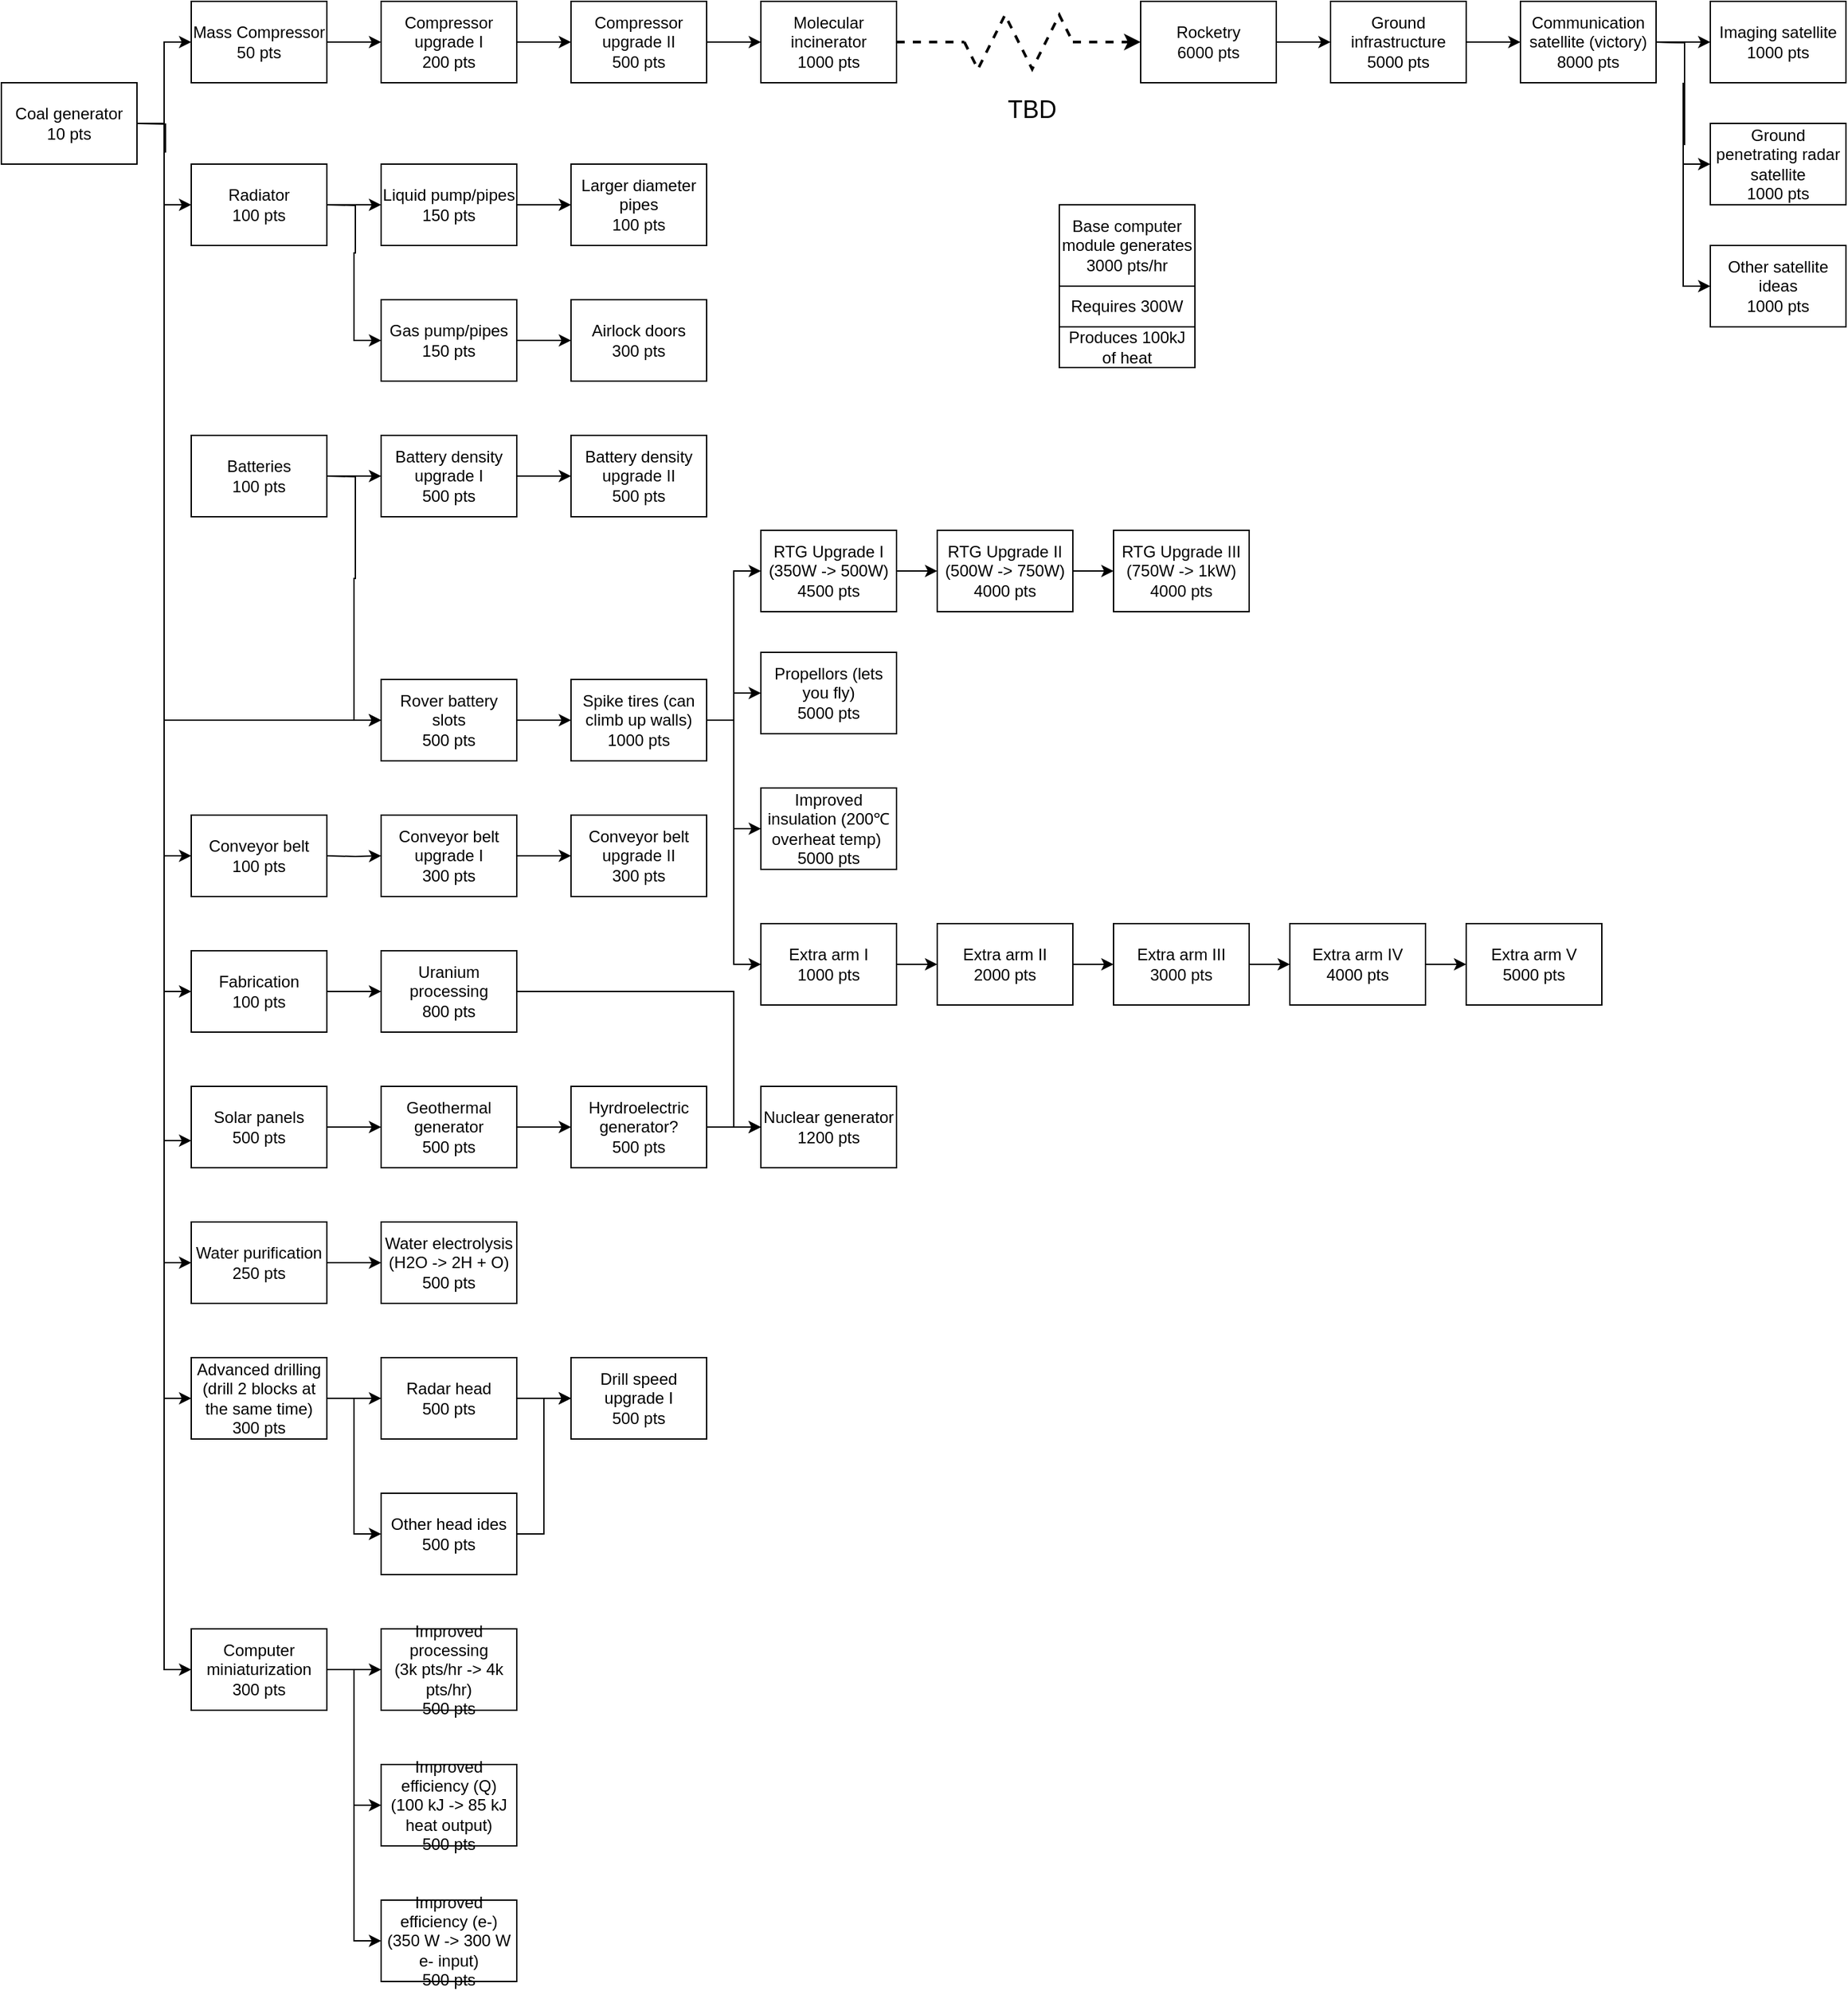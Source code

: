 <mxfile version="14.1.5" type="device"><diagram id="hGoadmZhboa9auA1elkA" name="Page-1"><mxGraphModel dx="1092" dy="632" grid="1" gridSize="10" guides="1" tooltips="1" connect="1" arrows="1" fold="1" page="1" pageScale="1" pageWidth="850" pageHeight="1100" math="0" shadow="0"><root><mxCell id="0"/><mxCell id="1" parent="0"/><mxCell id="i6gWOFnZ_glCwmg1d1QH-20" value="" style="edgeStyle=orthogonalEdgeStyle;rounded=0;orthogonalLoop=1;jettySize=auto;html=1;entryX=0;entryY=0.5;entryDx=0;entryDy=0;" parent="1" source="i6gWOFnZ_glCwmg1d1QH-19" target="i6gWOFnZ_glCwmg1d1QH-24" edge="1"><mxGeometry relative="1" as="geometry"><mxPoint x="260" y="530" as="targetPoint"/></mxGeometry></mxCell><mxCell id="i6gWOFnZ_glCwmg1d1QH-19" value="Coal generator&lt;br&gt;10 pts" style="rounded=0;whiteSpace=wrap;html=1;" parent="1" vertex="1"><mxGeometry x="120" y="500" width="100" height="60" as="geometry"/></mxCell><mxCell id="i6gWOFnZ_glCwmg1d1QH-21" value="" style="edgeStyle=orthogonalEdgeStyle;rounded=0;orthogonalLoop=1;jettySize=auto;html=1;" parent="1" source="i6gWOFnZ_glCwmg1d1QH-22" edge="1"><mxGeometry relative="1" as="geometry"><mxPoint x="400" y="590" as="targetPoint"/></mxGeometry></mxCell><mxCell id="i6gWOFnZ_glCwmg1d1QH-22" value="Radiator&lt;br&gt;100 pts" style="rounded=0;whiteSpace=wrap;html=1;" parent="1" vertex="1"><mxGeometry x="260" y="560" width="100" height="60" as="geometry"/></mxCell><mxCell id="i6gWOFnZ_glCwmg1d1QH-23" value="" style="edgeStyle=orthogonalEdgeStyle;rounded=0;orthogonalLoop=1;jettySize=auto;html=1;" parent="1" source="i6gWOFnZ_glCwmg1d1QH-24" edge="1"><mxGeometry relative="1" as="geometry"><mxPoint x="400" y="470" as="targetPoint"/></mxGeometry></mxCell><mxCell id="i6gWOFnZ_glCwmg1d1QH-24" value="Mass Compressor&lt;br&gt;50 pts" style="rounded=0;whiteSpace=wrap;html=1;" parent="1" vertex="1"><mxGeometry x="260" y="440" width="100" height="60" as="geometry"/></mxCell><mxCell id="i6gWOFnZ_glCwmg1d1QH-25" value="" style="edgeStyle=orthogonalEdgeStyle;rounded=0;orthogonalLoop=1;jettySize=auto;html=1;" parent="1" source="i6gWOFnZ_glCwmg1d1QH-26" edge="1"><mxGeometry relative="1" as="geometry"><mxPoint x="540" y="590" as="targetPoint"/></mxGeometry></mxCell><mxCell id="i6gWOFnZ_glCwmg1d1QH-26" value="Liquid pump/pipes&lt;br&gt;150 pts" style="rounded=0;whiteSpace=wrap;html=1;" parent="1" vertex="1"><mxGeometry x="400" y="560" width="100" height="60" as="geometry"/></mxCell><mxCell id="i6gWOFnZ_glCwmg1d1QH-28" value="" style="edgeStyle=orthogonalEdgeStyle;rounded=0;orthogonalLoop=1;jettySize=auto;html=1;entryX=0;entryY=0.5;entryDx=0;entryDy=0;" parent="1" target="i6gWOFnZ_glCwmg1d1QH-22" edge="1"><mxGeometry relative="1" as="geometry"><mxPoint x="260" y="470" as="targetPoint"/><mxPoint x="220" y="530" as="sourcePoint"/></mxGeometry></mxCell><mxCell id="i6gWOFnZ_glCwmg1d1QH-32" value="" style="edgeStyle=orthogonalEdgeStyle;rounded=0;orthogonalLoop=1;jettySize=auto;html=1;" parent="1" source="i6gWOFnZ_glCwmg1d1QH-29" target="i6gWOFnZ_glCwmg1d1QH-30" edge="1"><mxGeometry relative="1" as="geometry"/></mxCell><mxCell id="i6gWOFnZ_glCwmg1d1QH-29" value="Compressor upgrade I&lt;br&gt;200 pts" style="rounded=0;whiteSpace=wrap;html=1;" parent="1" vertex="1"><mxGeometry x="400" y="440" width="100" height="60" as="geometry"/></mxCell><mxCell id="i6gWOFnZ_glCwmg1d1QH-33" value="" style="edgeStyle=orthogonalEdgeStyle;rounded=0;orthogonalLoop=1;jettySize=auto;html=1;" parent="1" source="i6gWOFnZ_glCwmg1d1QH-30" target="i6gWOFnZ_glCwmg1d1QH-31" edge="1"><mxGeometry relative="1" as="geometry"/></mxCell><mxCell id="i6gWOFnZ_glCwmg1d1QH-30" value="Compressor upgrade II&lt;br&gt;500 pts" style="rounded=0;whiteSpace=wrap;html=1;" parent="1" vertex="1"><mxGeometry x="540" y="440" width="100" height="60" as="geometry"/></mxCell><mxCell id="i6gWOFnZ_glCwmg1d1QH-31" value="Molecular incinerator&lt;br&gt;1000 pts" style="rounded=0;whiteSpace=wrap;html=1;" parent="1" vertex="1"><mxGeometry x="680" y="440" width="100" height="60" as="geometry"/></mxCell><mxCell id="i6gWOFnZ_glCwmg1d1QH-37" value="" style="edgeStyle=orthogonalEdgeStyle;rounded=0;orthogonalLoop=1;jettySize=auto;html=1;" parent="1" source="i6gWOFnZ_glCwmg1d1QH-34" target="i6gWOFnZ_glCwmg1d1QH-36" edge="1"><mxGeometry relative="1" as="geometry"/></mxCell><mxCell id="i6gWOFnZ_glCwmg1d1QH-34" value="Gas pump/pipes&lt;br&gt;150 pts" style="rounded=0;whiteSpace=wrap;html=1;" parent="1" vertex="1"><mxGeometry x="400" y="660" width="100" height="60" as="geometry"/></mxCell><mxCell id="i6gWOFnZ_glCwmg1d1QH-35" value="" style="edgeStyle=orthogonalEdgeStyle;rounded=0;orthogonalLoop=1;jettySize=auto;html=1;entryX=0;entryY=0.5;entryDx=0;entryDy=0;" parent="1" target="i6gWOFnZ_glCwmg1d1QH-34" edge="1"><mxGeometry relative="1" as="geometry"><mxPoint x="400" y="650" as="targetPoint"/><mxPoint x="360" y="590" as="sourcePoint"/></mxGeometry></mxCell><mxCell id="i6gWOFnZ_glCwmg1d1QH-36" value="Airlock doors&lt;br&gt;300 pts" style="rounded=0;whiteSpace=wrap;html=1;" parent="1" vertex="1"><mxGeometry x="540" y="660" width="100" height="60" as="geometry"/></mxCell><mxCell id="i6gWOFnZ_glCwmg1d1QH-43" value="" style="edgeStyle=orthogonalEdgeStyle;rounded=0;orthogonalLoop=1;jettySize=auto;html=1;" parent="1" source="i6gWOFnZ_glCwmg1d1QH-40" edge="1"><mxGeometry relative="1" as="geometry"><mxPoint x="540" y="970" as="targetPoint"/></mxGeometry></mxCell><mxCell id="i6gWOFnZ_glCwmg1d1QH-40" value="Rover battery slots&lt;br&gt;500 pts" style="rounded=0;whiteSpace=wrap;html=1;" parent="1" vertex="1"><mxGeometry x="400" y="940" width="100" height="60" as="geometry"/></mxCell><mxCell id="i6gWOFnZ_glCwmg1d1QH-41" value="" style="edgeStyle=orthogonalEdgeStyle;rounded=0;orthogonalLoop=1;jettySize=auto;html=1;entryX=0;entryY=0.5;entryDx=0;entryDy=0;exitX=1;exitY=0.5;exitDx=0;exitDy=0;" parent="1" source="i6gWOFnZ_glCwmg1d1QH-19" target="i6gWOFnZ_glCwmg1d1QH-40" edge="1"><mxGeometry relative="1" as="geometry"><mxPoint x="270" y="600" as="targetPoint"/><mxPoint x="230" y="540" as="sourcePoint"/><Array as="points"><mxPoint x="240" y="530"/><mxPoint x="240" y="970"/></Array></mxGeometry></mxCell><mxCell id="i6gWOFnZ_glCwmg1d1QH-46" value="" style="edgeStyle=orthogonalEdgeStyle;rounded=0;orthogonalLoop=1;jettySize=auto;html=1;" parent="1" source="i6gWOFnZ_glCwmg1d1QH-44" target="i6gWOFnZ_glCwmg1d1QH-45" edge="1"><mxGeometry relative="1" as="geometry"/></mxCell><mxCell id="A5MvtNlFIQoHuKeDQbA8-50" style="edgeStyle=orthogonalEdgeStyle;rounded=0;jumpSize=8;orthogonalLoop=1;jettySize=auto;html=1;exitX=1;exitY=0.5;exitDx=0;exitDy=0;endSize=6;strokeWidth=1;entryX=0;entryY=0.5;entryDx=0;entryDy=0;" edge="1" parent="1" source="i6gWOFnZ_glCwmg1d1QH-44" target="A5MvtNlFIQoHuKeDQbA8-45"><mxGeometry relative="1" as="geometry"><mxPoint x="660" y="880" as="targetPoint"/></mxGeometry></mxCell><mxCell id="A5MvtNlFIQoHuKeDQbA8-61" style="edgeStyle=orthogonalEdgeStyle;rounded=0;jumpSize=8;orthogonalLoop=1;jettySize=auto;html=1;exitX=1;exitY=0.5;exitDx=0;exitDy=0;entryX=0;entryY=0.5;entryDx=0;entryDy=0;endSize=6;strokeWidth=1;" edge="1" parent="1" source="i6gWOFnZ_glCwmg1d1QH-44" target="A5MvtNlFIQoHuKeDQbA8-60"><mxGeometry relative="1" as="geometry"/></mxCell><mxCell id="A5MvtNlFIQoHuKeDQbA8-84" style="edgeStyle=orthogonalEdgeStyle;rounded=0;jumpSize=8;orthogonalLoop=1;jettySize=auto;html=1;exitX=1;exitY=0.5;exitDx=0;exitDy=0;entryX=0;entryY=0.5;entryDx=0;entryDy=0;endSize=6;strokeWidth=1;" edge="1" parent="1" source="i6gWOFnZ_glCwmg1d1QH-44" target="A5MvtNlFIQoHuKeDQbA8-83"><mxGeometry relative="1" as="geometry"/></mxCell><mxCell id="i6gWOFnZ_glCwmg1d1QH-44" value="Spike tires (can climb up walls)&lt;br&gt;1000 pts" style="rounded=0;whiteSpace=wrap;html=1;" parent="1" vertex="1"><mxGeometry x="540" y="940" width="100" height="60" as="geometry"/></mxCell><mxCell id="i6gWOFnZ_glCwmg1d1QH-45" value="Propellors (lets you fly)&lt;br&gt;5000 pts" style="whiteSpace=wrap;html=1;rounded=0;" parent="1" vertex="1"><mxGeometry x="680" y="920" width="100" height="60" as="geometry"/></mxCell><mxCell id="i6gWOFnZ_glCwmg1d1QH-54" value="" style="edgeStyle=orthogonalEdgeStyle;rounded=0;orthogonalLoop=1;jettySize=auto;html=1;" parent="1" source="i6gWOFnZ_glCwmg1d1QH-47" edge="1"><mxGeometry relative="1" as="geometry"><mxPoint x="400" y="790" as="targetPoint"/></mxGeometry></mxCell><mxCell id="i6gWOFnZ_glCwmg1d1QH-47" value="Batteries&lt;br&gt;100 pts" style="rounded=0;whiteSpace=wrap;html=1;" parent="1" vertex="1"><mxGeometry x="260" y="760" width="100" height="60" as="geometry"/></mxCell><mxCell id="i6gWOFnZ_glCwmg1d1QH-48" value="" style="edgeStyle=orthogonalEdgeStyle;rounded=0;orthogonalLoop=1;jettySize=auto;html=1;entryX=0;entryY=0.5;entryDx=0;entryDy=0;" parent="1" target="i6gWOFnZ_glCwmg1d1QH-40" edge="1"><mxGeometry relative="1" as="geometry"><mxPoint x="400" y="890" as="targetPoint"/><mxPoint x="360" y="790" as="sourcePoint"/></mxGeometry></mxCell><mxCell id="i6gWOFnZ_glCwmg1d1QH-53" value="" style="edgeStyle=orthogonalEdgeStyle;rounded=0;orthogonalLoop=1;jettySize=auto;html=1;" parent="1" source="i6gWOFnZ_glCwmg1d1QH-50" target="i6gWOFnZ_glCwmg1d1QH-51" edge="1"><mxGeometry relative="1" as="geometry"/></mxCell><mxCell id="i6gWOFnZ_glCwmg1d1QH-50" value="Battery density upgrade I&lt;br&gt;500 pts" style="rounded=0;whiteSpace=wrap;html=1;" parent="1" vertex="1"><mxGeometry x="400" y="760" width="100" height="60" as="geometry"/></mxCell><mxCell id="i6gWOFnZ_glCwmg1d1QH-51" value="Battery density upgrade II&lt;br&gt;500 pts" style="rounded=0;whiteSpace=wrap;html=1;" parent="1" vertex="1"><mxGeometry x="540" y="760" width="100" height="60" as="geometry"/></mxCell><mxCell id="A5MvtNlFIQoHuKeDQbA8-6" value="" style="endArrow=none;dashed=1;html=1;jumpSize=8;endSize=6;strokeWidth=2;exitX=1;exitY=0.5;exitDx=0;exitDy=0;" edge="1" parent="1" source="i6gWOFnZ_glCwmg1d1QH-31"><mxGeometry width="50" height="50" relative="1" as="geometry"><mxPoint x="800" y="470" as="sourcePoint"/><mxPoint x="830" y="470" as="targetPoint"/></mxGeometry></mxCell><mxCell id="A5MvtNlFIQoHuKeDQbA8-7" value="" style="endArrow=none;dashed=1;html=1;rounded=0;jumpSize=8;endSize=6;strokeWidth=2;" edge="1" parent="1"><mxGeometry width="50" height="50" relative="1" as="geometry"><mxPoint x="830" y="470" as="sourcePoint"/><mxPoint x="910" y="470" as="targetPoint"/><Array as="points"><mxPoint x="840" y="490"/><mxPoint x="860" y="450"/><mxPoint x="880" y="490"/><mxPoint x="900" y="450"/></Array></mxGeometry></mxCell><mxCell id="A5MvtNlFIQoHuKeDQbA8-9" value="" style="endArrow=classic;dashed=1;html=1;jumpSize=8;strokeWidth=2;entryX=0;entryY=0.5;entryDx=0;entryDy=0;startArrow=none;startFill=0;endFill=1;" edge="1" parent="1" target="A5MvtNlFIQoHuKeDQbA8-12"><mxGeometry width="50" height="50" relative="1" as="geometry"><mxPoint x="910" y="470" as="sourcePoint"/><mxPoint x="950" y="470" as="targetPoint"/></mxGeometry></mxCell><mxCell id="A5MvtNlFIQoHuKeDQbA8-10" value="&lt;font style=&quot;font-size: 18px&quot;&gt;TBD&lt;/font&gt;" style="text;html=1;strokeColor=none;fillColor=none;align=center;verticalAlign=middle;whiteSpace=wrap;rounded=0;strokeWidth=4;" vertex="1" parent="1"><mxGeometry x="860" y="510" width="40" height="20" as="geometry"/></mxCell><mxCell id="A5MvtNlFIQoHuKeDQbA8-11" value="" style="edgeStyle=orthogonalEdgeStyle;rounded=0;orthogonalLoop=1;jettySize=auto;html=1;exitX=1;exitY=0.5;exitDx=0;exitDy=0;" edge="1" parent="1" source="A5MvtNlFIQoHuKeDQbA8-12"><mxGeometry relative="1" as="geometry"><mxPoint x="920" y="470" as="sourcePoint"/><mxPoint x="1100" y="470" as="targetPoint"/></mxGeometry></mxCell><mxCell id="A5MvtNlFIQoHuKeDQbA8-12" value="Rocketry&lt;br&gt;6000 pts" style="rounded=0;whiteSpace=wrap;html=1;" vertex="1" parent="1"><mxGeometry x="960" y="440" width="100" height="60" as="geometry"/></mxCell><mxCell id="A5MvtNlFIQoHuKeDQbA8-15" value="" style="edgeStyle=orthogonalEdgeStyle;rounded=0;jumpSize=8;orthogonalLoop=1;jettySize=auto;html=1;endSize=6;strokeWidth=1;" edge="1" parent="1" source="A5MvtNlFIQoHuKeDQbA8-13" target="A5MvtNlFIQoHuKeDQbA8-14"><mxGeometry relative="1" as="geometry"/></mxCell><mxCell id="A5MvtNlFIQoHuKeDQbA8-13" value="Communication satellite (victory)&lt;br&gt;8000 pts" style="rounded=0;whiteSpace=wrap;html=1;" vertex="1" parent="1"><mxGeometry x="1240" y="440" width="100" height="60" as="geometry"/></mxCell><mxCell id="A5MvtNlFIQoHuKeDQbA8-14" value="Imaging satellite&lt;br&gt;1000 pts" style="rounded=0;whiteSpace=wrap;html=1;" vertex="1" parent="1"><mxGeometry x="1380" y="440" width="100" height="60" as="geometry"/></mxCell><mxCell id="A5MvtNlFIQoHuKeDQbA8-16" value="Ground penetrating radar satellite&lt;br&gt;1000 pts" style="rounded=0;whiteSpace=wrap;html=1;" vertex="1" parent="1"><mxGeometry x="1380" y="530" width="100" height="60" as="geometry"/></mxCell><mxCell id="A5MvtNlFIQoHuKeDQbA8-17" value="" style="edgeStyle=orthogonalEdgeStyle;rounded=0;jumpSize=8;orthogonalLoop=1;jettySize=auto;html=1;endSize=6;strokeWidth=1;entryX=0;entryY=0.5;entryDx=0;entryDy=0;" edge="1" parent="1" target="A5MvtNlFIQoHuKeDQbA8-16"><mxGeometry relative="1" as="geometry"><mxPoint x="1340" y="470" as="sourcePoint"/><mxPoint x="1390" y="480" as="targetPoint"/></mxGeometry></mxCell><mxCell id="A5MvtNlFIQoHuKeDQbA8-18" value="Other satellite ideas&lt;br&gt;1000 pts" style="rounded=0;whiteSpace=wrap;html=1;" vertex="1" parent="1"><mxGeometry x="1380" y="620" width="100" height="60" as="geometry"/></mxCell><mxCell id="A5MvtNlFIQoHuKeDQbA8-19" value="" style="edgeStyle=orthogonalEdgeStyle;rounded=0;jumpSize=8;orthogonalLoop=1;jettySize=auto;html=1;endSize=6;strokeWidth=1;entryX=0;entryY=0.5;entryDx=0;entryDy=0;" edge="1" parent="1" target="A5MvtNlFIQoHuKeDQbA8-18"><mxGeometry relative="1" as="geometry"><mxPoint x="1340" y="470" as="sourcePoint"/><mxPoint x="1380" y="560" as="targetPoint"/></mxGeometry></mxCell><mxCell id="A5MvtNlFIQoHuKeDQbA8-20" value="Conveyor belt&lt;br&gt;100 pts" style="rounded=0;whiteSpace=wrap;html=1;" vertex="1" parent="1"><mxGeometry x="260" y="1040" width="100" height="60" as="geometry"/></mxCell><mxCell id="A5MvtNlFIQoHuKeDQbA8-22" value="" style="edgeStyle=orthogonalEdgeStyle;rounded=0;orthogonalLoop=1;jettySize=auto;html=1;entryX=0;entryY=0.5;entryDx=0;entryDy=0;exitX=1;exitY=0.5;exitDx=0;exitDy=0;" edge="1" parent="1" target="A5MvtNlFIQoHuKeDQbA8-20"><mxGeometry relative="1" as="geometry"><mxPoint x="400" y="970" as="targetPoint"/><mxPoint x="220" y="530" as="sourcePoint"/><Array as="points"><mxPoint x="240" y="530"/><mxPoint x="240" y="1070"/></Array></mxGeometry></mxCell><mxCell id="A5MvtNlFIQoHuKeDQbA8-27" style="edgeStyle=orthogonalEdgeStyle;rounded=0;jumpSize=8;orthogonalLoop=1;jettySize=auto;html=1;exitX=1;exitY=0.5;exitDx=0;exitDy=0;entryX=0;entryY=0.5;entryDx=0;entryDy=0;endSize=6;strokeWidth=1;" edge="1" parent="1" target="A5MvtNlFIQoHuKeDQbA8-25"><mxGeometry relative="1" as="geometry"><mxPoint x="360" y="1070" as="sourcePoint"/></mxGeometry></mxCell><mxCell id="A5MvtNlFIQoHuKeDQbA8-35" value="" style="edgeStyle=orthogonalEdgeStyle;rounded=0;jumpSize=8;orthogonalLoop=1;jettySize=auto;html=1;endSize=6;strokeWidth=1;" edge="1" parent="1" source="A5MvtNlFIQoHuKeDQbA8-23" target="A5MvtNlFIQoHuKeDQbA8-34"><mxGeometry relative="1" as="geometry"/></mxCell><mxCell id="A5MvtNlFIQoHuKeDQbA8-23" value="Fabrication&lt;br&gt;100 pts" style="rounded=0;whiteSpace=wrap;html=1;" vertex="1" parent="1"><mxGeometry x="260" y="1140" width="100" height="60" as="geometry"/></mxCell><mxCell id="A5MvtNlFIQoHuKeDQbA8-24" value="" style="edgeStyle=orthogonalEdgeStyle;rounded=0;orthogonalLoop=1;jettySize=auto;html=1;entryX=0;entryY=0.5;entryDx=0;entryDy=0;exitX=1;exitY=0.5;exitDx=0;exitDy=0;" edge="1" parent="1" target="A5MvtNlFIQoHuKeDQbA8-23"><mxGeometry relative="1" as="geometry"><mxPoint x="260" y="1070" as="targetPoint"/><mxPoint x="220" y="530" as="sourcePoint"/><Array as="points"><mxPoint x="240" y="530"/><mxPoint x="240" y="1170"/></Array></mxGeometry></mxCell><mxCell id="A5MvtNlFIQoHuKeDQbA8-28" style="edgeStyle=orthogonalEdgeStyle;rounded=0;jumpSize=8;orthogonalLoop=1;jettySize=auto;html=1;exitX=1;exitY=0.5;exitDx=0;exitDy=0;entryX=0;entryY=0.5;entryDx=0;entryDy=0;endSize=6;strokeWidth=1;" edge="1" parent="1" source="A5MvtNlFIQoHuKeDQbA8-25" target="A5MvtNlFIQoHuKeDQbA8-26"><mxGeometry relative="1" as="geometry"/></mxCell><mxCell id="A5MvtNlFIQoHuKeDQbA8-25" value="Conveyor belt upgrade I&lt;br&gt;300 pts" style="rounded=0;whiteSpace=wrap;html=1;" vertex="1" parent="1"><mxGeometry x="400" y="1040" width="100" height="60" as="geometry"/></mxCell><mxCell id="A5MvtNlFIQoHuKeDQbA8-26" value="Conveyor belt upgrade II&lt;br&gt;300 pts" style="rounded=0;whiteSpace=wrap;html=1;" vertex="1" parent="1"><mxGeometry x="540" y="1040" width="100" height="60" as="geometry"/></mxCell><mxCell id="A5MvtNlFIQoHuKeDQbA8-36" value="" style="edgeStyle=orthogonalEdgeStyle;rounded=0;jumpSize=8;orthogonalLoop=1;jettySize=auto;html=1;endSize=6;strokeWidth=1;" edge="1" parent="1" source="A5MvtNlFIQoHuKeDQbA8-29" target="A5MvtNlFIQoHuKeDQbA8-30"><mxGeometry relative="1" as="geometry"/></mxCell><mxCell id="A5MvtNlFIQoHuKeDQbA8-29" value="Solar panels&lt;br&gt;500 pts" style="rounded=0;whiteSpace=wrap;html=1;" vertex="1" parent="1"><mxGeometry x="260" y="1240" width="100" height="60" as="geometry"/></mxCell><mxCell id="A5MvtNlFIQoHuKeDQbA8-37" value="" style="edgeStyle=orthogonalEdgeStyle;rounded=0;jumpSize=8;orthogonalLoop=1;jettySize=auto;html=1;endSize=6;strokeWidth=1;" edge="1" parent="1" source="A5MvtNlFIQoHuKeDQbA8-30" target="A5MvtNlFIQoHuKeDQbA8-31"><mxGeometry relative="1" as="geometry"/></mxCell><mxCell id="A5MvtNlFIQoHuKeDQbA8-30" value="Geothermal generator&lt;br&gt;500 pts" style="rounded=0;whiteSpace=wrap;html=1;" vertex="1" parent="1"><mxGeometry x="400" y="1240" width="100" height="60" as="geometry"/></mxCell><mxCell id="A5MvtNlFIQoHuKeDQbA8-38" value="" style="edgeStyle=orthogonalEdgeStyle;rounded=0;jumpSize=8;orthogonalLoop=1;jettySize=auto;html=1;endSize=6;strokeWidth=1;" edge="1" parent="1" source="A5MvtNlFIQoHuKeDQbA8-31" target="A5MvtNlFIQoHuKeDQbA8-32"><mxGeometry relative="1" as="geometry"/></mxCell><mxCell id="A5MvtNlFIQoHuKeDQbA8-31" value="Hyrdroelectric generator?&lt;br&gt;500 pts" style="rounded=0;whiteSpace=wrap;html=1;" vertex="1" parent="1"><mxGeometry x="540" y="1240" width="100" height="60" as="geometry"/></mxCell><mxCell id="A5MvtNlFIQoHuKeDQbA8-32" value="Nuclear generator&lt;br&gt;1200 pts" style="rounded=0;whiteSpace=wrap;html=1;" vertex="1" parent="1"><mxGeometry x="680" y="1240" width="100" height="60" as="geometry"/></mxCell><mxCell id="A5MvtNlFIQoHuKeDQbA8-40" style="edgeStyle=orthogonalEdgeStyle;rounded=0;jumpSize=8;orthogonalLoop=1;jettySize=auto;html=1;exitX=1;exitY=0.5;exitDx=0;exitDy=0;endSize=6;strokeWidth=1;entryX=0;entryY=0.5;entryDx=0;entryDy=0;" edge="1" parent="1" source="A5MvtNlFIQoHuKeDQbA8-34" target="A5MvtNlFIQoHuKeDQbA8-32"><mxGeometry relative="1" as="geometry"><mxPoint x="520" y="1230" as="targetPoint"/><Array as="points"><mxPoint x="660" y="1170"/><mxPoint x="660" y="1270"/></Array></mxGeometry></mxCell><mxCell id="A5MvtNlFIQoHuKeDQbA8-34" value="Uranium processing&lt;br&gt;800 pts" style="rounded=0;whiteSpace=wrap;html=1;" vertex="1" parent="1"><mxGeometry x="400" y="1140" width="100" height="60" as="geometry"/></mxCell><mxCell id="A5MvtNlFIQoHuKeDQbA8-39" value="" style="edgeStyle=orthogonalEdgeStyle;rounded=0;orthogonalLoop=1;jettySize=auto;html=1;exitX=1;exitY=0.5;exitDx=0;exitDy=0;" edge="1" parent="1"><mxGeometry relative="1" as="geometry"><mxPoint x="260" y="1280" as="targetPoint"/><mxPoint x="220" y="530" as="sourcePoint"/><Array as="points"><mxPoint x="240" y="530"/><mxPoint x="240" y="1280"/><mxPoint x="260" y="1280"/></Array></mxGeometry></mxCell><mxCell id="A5MvtNlFIQoHuKeDQbA8-41" value="Water electrolysis (H2O -&amp;gt; 2H + O)&lt;br&gt;500 pts" style="rounded=0;whiteSpace=wrap;html=1;" vertex="1" parent="1"><mxGeometry x="400" y="1340" width="100" height="60" as="geometry"/></mxCell><mxCell id="A5MvtNlFIQoHuKeDQbA8-42" value="" style="edgeStyle=orthogonalEdgeStyle;rounded=0;orthogonalLoop=1;jettySize=auto;html=1;exitX=1;exitY=0.5;exitDx=0;exitDy=0;entryX=0;entryY=0.5;entryDx=0;entryDy=0;" edge="1" parent="1" target="A5MvtNlFIQoHuKeDQbA8-43"><mxGeometry relative="1" as="geometry"><mxPoint x="250" y="1370" as="targetPoint"/><mxPoint x="220" y="530" as="sourcePoint"/><Array as="points"><mxPoint x="240" y="530"/><mxPoint x="240" y="1370"/></Array></mxGeometry></mxCell><mxCell id="A5MvtNlFIQoHuKeDQbA8-44" value="" style="edgeStyle=orthogonalEdgeStyle;rounded=0;jumpSize=8;orthogonalLoop=1;jettySize=auto;html=1;endSize=6;strokeWidth=1;" edge="1" parent="1" source="A5MvtNlFIQoHuKeDQbA8-43" target="A5MvtNlFIQoHuKeDQbA8-41"><mxGeometry relative="1" as="geometry"/></mxCell><mxCell id="A5MvtNlFIQoHuKeDQbA8-43" value="Water purification&lt;br&gt;250 pts" style="rounded=0;whiteSpace=wrap;html=1;" vertex="1" parent="1"><mxGeometry x="260" y="1340" width="100" height="60" as="geometry"/></mxCell><mxCell id="A5MvtNlFIQoHuKeDQbA8-48" value="" style="edgeStyle=orthogonalEdgeStyle;rounded=0;jumpSize=8;orthogonalLoop=1;jettySize=auto;html=1;endSize=6;strokeWidth=1;" edge="1" parent="1" source="A5MvtNlFIQoHuKeDQbA8-45" target="A5MvtNlFIQoHuKeDQbA8-46"><mxGeometry relative="1" as="geometry"/></mxCell><mxCell id="A5MvtNlFIQoHuKeDQbA8-45" value="RTG Upgrade I&lt;br&gt;(350W -&amp;gt; 500W)&lt;br&gt;4500 pts" style="rounded=0;whiteSpace=wrap;html=1;" vertex="1" parent="1"><mxGeometry x="680" y="830" width="100" height="60" as="geometry"/></mxCell><mxCell id="A5MvtNlFIQoHuKeDQbA8-49" value="" style="edgeStyle=orthogonalEdgeStyle;rounded=0;jumpSize=8;orthogonalLoop=1;jettySize=auto;html=1;endSize=6;strokeWidth=1;" edge="1" parent="1" source="A5MvtNlFIQoHuKeDQbA8-46" target="A5MvtNlFIQoHuKeDQbA8-47"><mxGeometry relative="1" as="geometry"/></mxCell><mxCell id="A5MvtNlFIQoHuKeDQbA8-46" value="RTG Upgrade II&lt;br&gt;(500W -&amp;gt; 750W)&lt;br&gt;4000 pts" style="rounded=0;whiteSpace=wrap;html=1;" vertex="1" parent="1"><mxGeometry x="810" y="830" width="100" height="60" as="geometry"/></mxCell><mxCell id="A5MvtNlFIQoHuKeDQbA8-47" value="RTG Upgrade III&lt;br&gt;(750W -&amp;gt; 1kW)&lt;br&gt;4000 pts" style="rounded=0;whiteSpace=wrap;html=1;" vertex="1" parent="1"><mxGeometry x="940" y="830" width="100" height="60" as="geometry"/></mxCell><mxCell id="A5MvtNlFIQoHuKeDQbA8-53" style="edgeStyle=orthogonalEdgeStyle;rounded=0;jumpSize=8;orthogonalLoop=1;jettySize=auto;html=1;exitX=1;exitY=0.5;exitDx=0;exitDy=0;entryX=0;entryY=0.5;entryDx=0;entryDy=0;endSize=6;strokeWidth=1;" edge="1" parent="1" source="A5MvtNlFIQoHuKeDQbA8-51" target="A5MvtNlFIQoHuKeDQbA8-52"><mxGeometry relative="1" as="geometry"/></mxCell><mxCell id="A5MvtNlFIQoHuKeDQbA8-62" style="edgeStyle=orthogonalEdgeStyle;rounded=0;jumpSize=8;orthogonalLoop=1;jettySize=auto;html=1;exitX=1;exitY=0.5;exitDx=0;exitDy=0;entryX=0;entryY=0.5;entryDx=0;entryDy=0;endSize=6;strokeWidth=1;" edge="1" parent="1" source="A5MvtNlFIQoHuKeDQbA8-51" target="A5MvtNlFIQoHuKeDQbA8-56"><mxGeometry relative="1" as="geometry"/></mxCell><mxCell id="A5MvtNlFIQoHuKeDQbA8-51" value="Advanced drilling (drill 2 blocks at the same time)&lt;br&gt;300 pts" style="rounded=0;whiteSpace=wrap;html=1;" vertex="1" parent="1"><mxGeometry x="260" y="1440" width="100" height="60" as="geometry"/></mxCell><mxCell id="A5MvtNlFIQoHuKeDQbA8-59" value="" style="edgeStyle=orthogonalEdgeStyle;rounded=0;jumpSize=8;orthogonalLoop=1;jettySize=auto;html=1;endSize=6;strokeWidth=1;" edge="1" parent="1" source="A5MvtNlFIQoHuKeDQbA8-52" target="A5MvtNlFIQoHuKeDQbA8-58"><mxGeometry relative="1" as="geometry"/></mxCell><mxCell id="A5MvtNlFIQoHuKeDQbA8-52" value="Radar head&lt;br&gt;500 pts" style="rounded=0;whiteSpace=wrap;html=1;" vertex="1" parent="1"><mxGeometry x="400" y="1440" width="100" height="60" as="geometry"/></mxCell><mxCell id="A5MvtNlFIQoHuKeDQbA8-54" style="edgeStyle=orthogonalEdgeStyle;rounded=0;jumpSize=8;orthogonalLoop=1;jettySize=auto;html=1;entryX=0;entryY=0.5;entryDx=0;entryDy=0;endSize=6;strokeWidth=1;" edge="1" parent="1" target="A5MvtNlFIQoHuKeDQbA8-51"><mxGeometry relative="1" as="geometry"><mxPoint x="240" y="1370" as="sourcePoint"/><mxPoint x="410.0" y="1480" as="targetPoint"/><Array as="points"><mxPoint x="240" y="1470"/></Array></mxGeometry></mxCell><mxCell id="A5MvtNlFIQoHuKeDQbA8-63" style="edgeStyle=orthogonalEdgeStyle;rounded=0;jumpSize=8;orthogonalLoop=1;jettySize=auto;html=1;exitX=1;exitY=0.5;exitDx=0;exitDy=0;entryX=0;entryY=0.5;entryDx=0;entryDy=0;endSize=6;strokeWidth=1;" edge="1" parent="1" source="A5MvtNlFIQoHuKeDQbA8-56" target="A5MvtNlFIQoHuKeDQbA8-58"><mxGeometry relative="1" as="geometry"/></mxCell><mxCell id="A5MvtNlFIQoHuKeDQbA8-56" value="Other head ides&lt;br&gt;500 pts" style="rounded=0;whiteSpace=wrap;html=1;" vertex="1" parent="1"><mxGeometry x="400" y="1540" width="100" height="60" as="geometry"/></mxCell><mxCell id="A5MvtNlFIQoHuKeDQbA8-58" value="Drill speed upgrade I&lt;br&gt;500 pts" style="rounded=0;whiteSpace=wrap;html=1;" vertex="1" parent="1"><mxGeometry x="540" y="1440" width="100" height="60" as="geometry"/></mxCell><mxCell id="A5MvtNlFIQoHuKeDQbA8-60" value="Improved insulation (200℃ overheat temp)&amp;nbsp;&lt;br&gt;5000 pts" style="whiteSpace=wrap;html=1;rounded=0;" vertex="1" parent="1"><mxGeometry x="680" y="1020" width="100" height="60" as="geometry"/></mxCell><mxCell id="A5MvtNlFIQoHuKeDQbA8-64" value="Larger diameter pipes&lt;br&gt;100 pts" style="rounded=0;whiteSpace=wrap;html=1;" vertex="1" parent="1"><mxGeometry x="540" y="560" width="100" height="60" as="geometry"/></mxCell><mxCell id="A5MvtNlFIQoHuKeDQbA8-69" value="Base computer module generates 3000 pts/hr" style="rounded=0;whiteSpace=wrap;html=1;" vertex="1" parent="1"><mxGeometry x="900" y="590" width="100" height="60" as="geometry"/></mxCell><mxCell id="A5MvtNlFIQoHuKeDQbA8-70" value="Requires 300W" style="rounded=0;whiteSpace=wrap;html=1;" vertex="1" parent="1"><mxGeometry x="900" y="650" width="100" height="30" as="geometry"/></mxCell><mxCell id="A5MvtNlFIQoHuKeDQbA8-71" value="Produces 100kJ of heat" style="rounded=0;whiteSpace=wrap;html=1;" vertex="1" parent="1"><mxGeometry x="900" y="680" width="100" height="30" as="geometry"/></mxCell><mxCell id="A5MvtNlFIQoHuKeDQbA8-76" style="edgeStyle=orthogonalEdgeStyle;rounded=0;jumpSize=8;orthogonalLoop=1;jettySize=auto;html=1;exitX=1;exitY=0.5;exitDx=0;exitDy=0;entryX=0;entryY=0.5;entryDx=0;entryDy=0;endSize=6;strokeWidth=1;" edge="1" parent="1" source="A5MvtNlFIQoHuKeDQbA8-72" target="A5MvtNlFIQoHuKeDQbA8-73"><mxGeometry relative="1" as="geometry"/></mxCell><mxCell id="A5MvtNlFIQoHuKeDQbA8-77" style="edgeStyle=orthogonalEdgeStyle;rounded=0;jumpSize=8;orthogonalLoop=1;jettySize=auto;html=1;exitX=1;exitY=0.5;exitDx=0;exitDy=0;entryX=0;entryY=0.5;entryDx=0;entryDy=0;endSize=6;strokeWidth=1;" edge="1" parent="1" source="A5MvtNlFIQoHuKeDQbA8-72" target="A5MvtNlFIQoHuKeDQbA8-74"><mxGeometry relative="1" as="geometry"/></mxCell><mxCell id="A5MvtNlFIQoHuKeDQbA8-79" style="edgeStyle=orthogonalEdgeStyle;rounded=0;jumpSize=8;orthogonalLoop=1;jettySize=auto;html=1;exitX=1;exitY=0.5;exitDx=0;exitDy=0;entryX=0;entryY=0.5;entryDx=0;entryDy=0;endSize=6;strokeWidth=1;" edge="1" parent="1" source="A5MvtNlFIQoHuKeDQbA8-72" target="A5MvtNlFIQoHuKeDQbA8-78"><mxGeometry relative="1" as="geometry"/></mxCell><mxCell id="A5MvtNlFIQoHuKeDQbA8-72" value="Computer miniaturization&lt;br&gt;300 pts" style="rounded=0;whiteSpace=wrap;html=1;" vertex="1" parent="1"><mxGeometry x="260" y="1640" width="100" height="60" as="geometry"/></mxCell><mxCell id="A5MvtNlFIQoHuKeDQbA8-73" value="Improved processing&lt;br&gt;(3k pts/hr -&amp;gt; 4k pts/hr)&lt;br&gt;500 pts" style="rounded=0;whiteSpace=wrap;html=1;" vertex="1" parent="1"><mxGeometry x="400" y="1640" width="100" height="60" as="geometry"/></mxCell><mxCell id="A5MvtNlFIQoHuKeDQbA8-74" value="Improved efficiency (Q)&lt;br&gt;(100 kJ -&amp;gt; 85 kJ heat output)&lt;br&gt;500 pts" style="rounded=0;whiteSpace=wrap;html=1;" vertex="1" parent="1"><mxGeometry x="400" y="1740" width="100" height="60" as="geometry"/></mxCell><mxCell id="A5MvtNlFIQoHuKeDQbA8-75" style="edgeStyle=orthogonalEdgeStyle;rounded=0;jumpSize=8;orthogonalLoop=1;jettySize=auto;html=1;entryX=0;entryY=0.5;entryDx=0;entryDy=0;endSize=6;strokeWidth=1;" edge="1" parent="1" target="A5MvtNlFIQoHuKeDQbA8-72"><mxGeometry relative="1" as="geometry"><mxPoint x="240.0" y="1470" as="sourcePoint"/><mxPoint x="260.0" y="1570" as="targetPoint"/><Array as="points"><mxPoint x="240" y="1670"/></Array></mxGeometry></mxCell><mxCell id="A5MvtNlFIQoHuKeDQbA8-78" value="Improved efficiency (e-)&lt;br&gt;(350 W -&amp;gt; 300 W e- input)&lt;br&gt;500 pts" style="rounded=0;whiteSpace=wrap;html=1;" vertex="1" parent="1"><mxGeometry x="400" y="1840" width="100" height="60" as="geometry"/></mxCell><mxCell id="A5MvtNlFIQoHuKeDQbA8-81" value="" style="edgeStyle=orthogonalEdgeStyle;rounded=0;jumpSize=8;orthogonalLoop=1;jettySize=auto;html=1;endSize=6;strokeWidth=1;" edge="1" parent="1" source="A5MvtNlFIQoHuKeDQbA8-80" target="A5MvtNlFIQoHuKeDQbA8-13"><mxGeometry relative="1" as="geometry"/></mxCell><mxCell id="A5MvtNlFIQoHuKeDQbA8-80" value="Ground infrastructure&lt;br&gt;5000 pts" style="rounded=0;whiteSpace=wrap;html=1;" vertex="1" parent="1"><mxGeometry x="1100" y="440" width="100" height="60" as="geometry"/></mxCell><mxCell id="A5MvtNlFIQoHuKeDQbA8-89" value="" style="edgeStyle=orthogonalEdgeStyle;rounded=0;jumpSize=8;orthogonalLoop=1;jettySize=auto;html=1;endSize=6;strokeWidth=1;" edge="1" parent="1" source="A5MvtNlFIQoHuKeDQbA8-83" target="A5MvtNlFIQoHuKeDQbA8-85"><mxGeometry relative="1" as="geometry"/></mxCell><mxCell id="A5MvtNlFIQoHuKeDQbA8-83" value="Extra arm I&lt;br&gt;1000 pts" style="whiteSpace=wrap;html=1;rounded=0;" vertex="1" parent="1"><mxGeometry x="680" y="1120" width="100" height="60" as="geometry"/></mxCell><mxCell id="A5MvtNlFIQoHuKeDQbA8-90" value="" style="edgeStyle=orthogonalEdgeStyle;rounded=0;jumpSize=8;orthogonalLoop=1;jettySize=auto;html=1;endSize=6;strokeWidth=1;" edge="1" parent="1" source="A5MvtNlFIQoHuKeDQbA8-85" target="A5MvtNlFIQoHuKeDQbA8-87"><mxGeometry relative="1" as="geometry"/></mxCell><mxCell id="A5MvtNlFIQoHuKeDQbA8-85" value="Extra arm II&lt;br&gt;2000 pts" style="whiteSpace=wrap;html=1;rounded=0;" vertex="1" parent="1"><mxGeometry x="810" y="1120" width="100" height="60" as="geometry"/></mxCell><mxCell id="A5MvtNlFIQoHuKeDQbA8-92" value="" style="edgeStyle=orthogonalEdgeStyle;rounded=0;jumpSize=8;orthogonalLoop=1;jettySize=auto;html=1;endSize=6;strokeWidth=1;" edge="1" parent="1" source="A5MvtNlFIQoHuKeDQbA8-86" target="A5MvtNlFIQoHuKeDQbA8-88"><mxGeometry relative="1" as="geometry"/></mxCell><mxCell id="A5MvtNlFIQoHuKeDQbA8-86" value="Extra arm IV&lt;br&gt;4000 pts" style="whiteSpace=wrap;html=1;rounded=0;" vertex="1" parent="1"><mxGeometry x="1070" y="1120" width="100" height="60" as="geometry"/></mxCell><mxCell id="A5MvtNlFIQoHuKeDQbA8-91" value="" style="edgeStyle=orthogonalEdgeStyle;rounded=0;jumpSize=8;orthogonalLoop=1;jettySize=auto;html=1;endSize=6;strokeWidth=1;" edge="1" parent="1" source="A5MvtNlFIQoHuKeDQbA8-87" target="A5MvtNlFIQoHuKeDQbA8-86"><mxGeometry relative="1" as="geometry"/></mxCell><mxCell id="A5MvtNlFIQoHuKeDQbA8-87" value="Extra arm III&lt;br&gt;3000 pts" style="whiteSpace=wrap;html=1;rounded=0;" vertex="1" parent="1"><mxGeometry x="940" y="1120" width="100" height="60" as="geometry"/></mxCell><mxCell id="A5MvtNlFIQoHuKeDQbA8-88" value="Extra arm V&lt;br&gt;5000 pts" style="whiteSpace=wrap;html=1;rounded=0;" vertex="1" parent="1"><mxGeometry x="1200" y="1120" width="100" height="60" as="geometry"/></mxCell></root></mxGraphModel></diagram></mxfile>